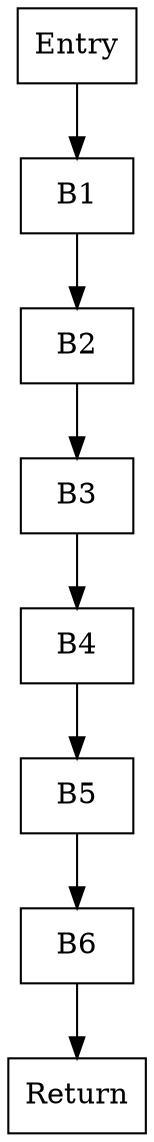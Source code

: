 digraph "CFG" {
node [shape=box];
"Entry" -> "B1";
"B1" -> "B2";
"B2" -> "B3";
"B3" -> "B4";
"B4" -> "B5";
"B5" -> "B6";
"B6" -> "Return";
}